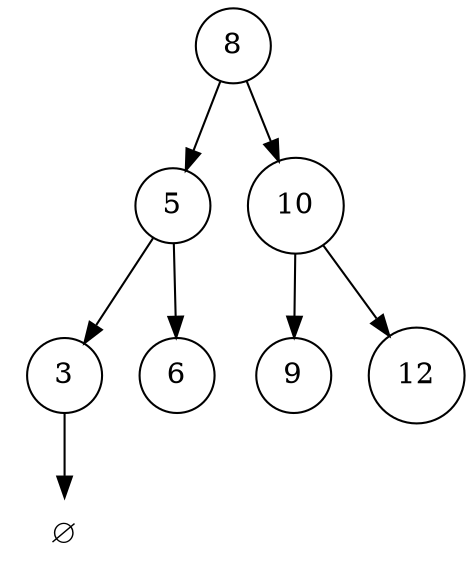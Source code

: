 digraph simple {
    node  [shape=circle]
    graph [ordering=out]

    8 [nodetype=marked]
    5 [nodetype=marked]
    3 [nodetype=marked]
    na [label="∅" shape=none nodetype=error]

    8 -> 5 [edgetype=marked]
    8 -> 10

    5 -> 3 [edgetype=marked]
    5 -> 6

    3 -> na [edgetype=error]

    10 -> 9
    10 -> 12
}
